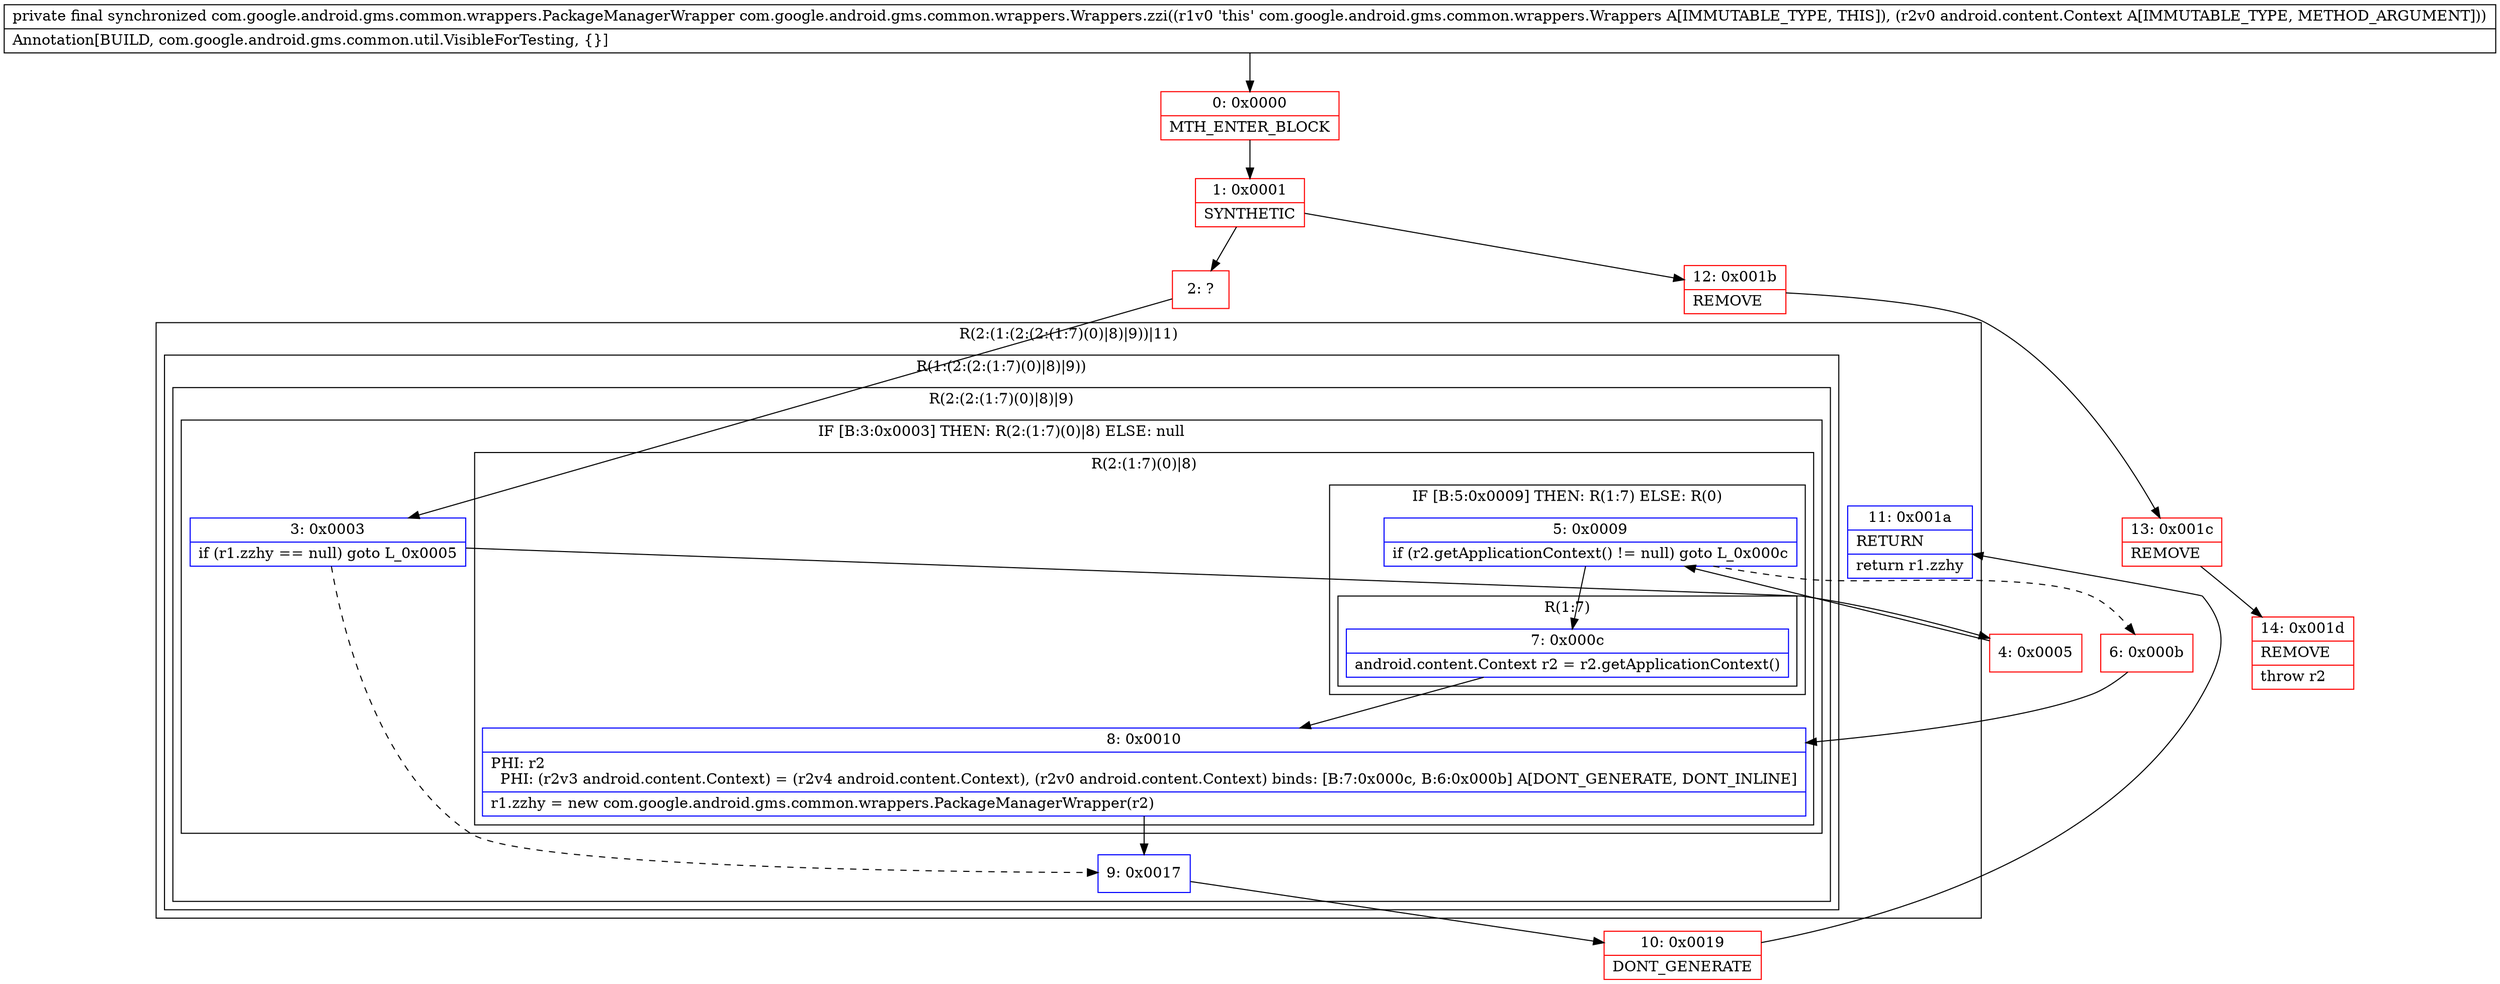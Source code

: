 digraph "CFG forcom.google.android.gms.common.wrappers.Wrappers.zzi(Landroid\/content\/Context;)Lcom\/google\/android\/gms\/common\/wrappers\/PackageManagerWrapper;" {
subgraph cluster_Region_279846513 {
label = "R(2:(1:(2:(2:(1:7)(0)|8)|9))|11)";
node [shape=record,color=blue];
subgraph cluster_Region_1232502762 {
label = "R(1:(2:(2:(1:7)(0)|8)|9))";
node [shape=record,color=blue];
subgraph cluster_Region_814615822 {
label = "R(2:(2:(1:7)(0)|8)|9)";
node [shape=record,color=blue];
subgraph cluster_IfRegion_2033087395 {
label = "IF [B:3:0x0003] THEN: R(2:(1:7)(0)|8) ELSE: null";
node [shape=record,color=blue];
Node_3 [shape=record,label="{3\:\ 0x0003|if (r1.zzhy == null) goto L_0x0005\l}"];
subgraph cluster_Region_429111137 {
label = "R(2:(1:7)(0)|8)";
node [shape=record,color=blue];
subgraph cluster_IfRegion_1667236502 {
label = "IF [B:5:0x0009] THEN: R(1:7) ELSE: R(0)";
node [shape=record,color=blue];
Node_5 [shape=record,label="{5\:\ 0x0009|if (r2.getApplicationContext() != null) goto L_0x000c\l}"];
subgraph cluster_Region_600212873 {
label = "R(1:7)";
node [shape=record,color=blue];
Node_7 [shape=record,label="{7\:\ 0x000c|android.content.Context r2 = r2.getApplicationContext()\l}"];
}
subgraph cluster_Region_696207673 {
label = "R(0)";
node [shape=record,color=blue];
}
}
Node_8 [shape=record,label="{8\:\ 0x0010|PHI: r2 \l  PHI: (r2v3 android.content.Context) = (r2v4 android.content.Context), (r2v0 android.content.Context) binds: [B:7:0x000c, B:6:0x000b] A[DONT_GENERATE, DONT_INLINE]\l|r1.zzhy = new com.google.android.gms.common.wrappers.PackageManagerWrapper(r2)\l}"];
}
}
Node_9 [shape=record,label="{9\:\ 0x0017}"];
}
}
Node_11 [shape=record,label="{11\:\ 0x001a|RETURN\l|return r1.zzhy\l}"];
}
Node_0 [shape=record,color=red,label="{0\:\ 0x0000|MTH_ENTER_BLOCK\l}"];
Node_1 [shape=record,color=red,label="{1\:\ 0x0001|SYNTHETIC\l}"];
Node_2 [shape=record,color=red,label="{2\:\ ?}"];
Node_4 [shape=record,color=red,label="{4\:\ 0x0005}"];
Node_6 [shape=record,color=red,label="{6\:\ 0x000b}"];
Node_10 [shape=record,color=red,label="{10\:\ 0x0019|DONT_GENERATE\l}"];
Node_12 [shape=record,color=red,label="{12\:\ 0x001b|REMOVE\l}"];
Node_13 [shape=record,color=red,label="{13\:\ 0x001c|REMOVE\l}"];
Node_14 [shape=record,color=red,label="{14\:\ 0x001d|REMOVE\l|throw r2\l}"];
MethodNode[shape=record,label="{private final synchronized com.google.android.gms.common.wrappers.PackageManagerWrapper com.google.android.gms.common.wrappers.Wrappers.zzi((r1v0 'this' com.google.android.gms.common.wrappers.Wrappers A[IMMUTABLE_TYPE, THIS]), (r2v0 android.content.Context A[IMMUTABLE_TYPE, METHOD_ARGUMENT]))  | Annotation[BUILD, com.google.android.gms.common.util.VisibleForTesting, \{\}]\l}"];
MethodNode -> Node_0;
Node_3 -> Node_4;
Node_3 -> Node_9[style=dashed];
Node_5 -> Node_6[style=dashed];
Node_5 -> Node_7;
Node_7 -> Node_8;
Node_8 -> Node_9;
Node_9 -> Node_10;
Node_0 -> Node_1;
Node_1 -> Node_2;
Node_1 -> Node_12;
Node_2 -> Node_3;
Node_4 -> Node_5;
Node_6 -> Node_8;
Node_10 -> Node_11;
Node_12 -> Node_13;
Node_13 -> Node_14;
}

